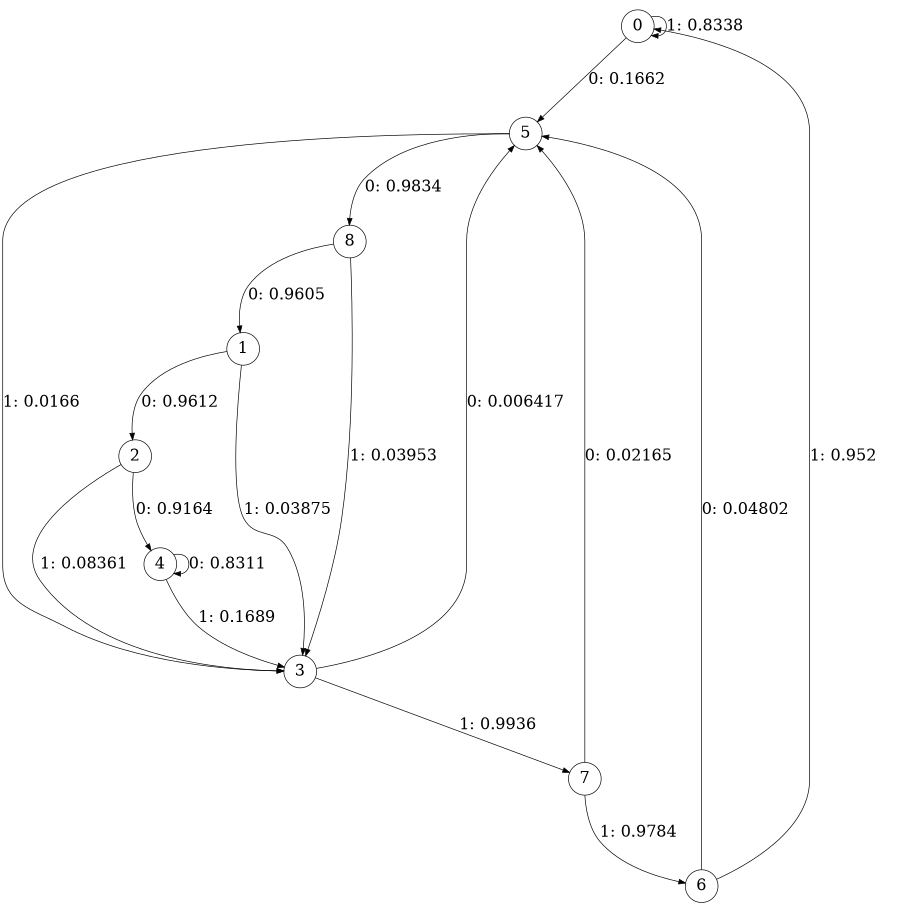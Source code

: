 digraph "ch2_random_short_L9" {
size = "6,8.5";
ratio = "fill";
node [shape = circle];
node [fontsize = 24];
edge [fontsize = 24];
0 -> 5 [label = "0: 0.1662   "];
0 -> 0 [label = "1: 0.8338   "];
1 -> 2 [label = "0: 0.9612   "];
1 -> 3 [label = "1: 0.03875  "];
2 -> 4 [label = "0: 0.9164   "];
2 -> 3 [label = "1: 0.08361  "];
3 -> 5 [label = "0: 0.006417  "];
3 -> 7 [label = "1: 0.9936   "];
4 -> 4 [label = "0: 0.8311   "];
4 -> 3 [label = "1: 0.1689   "];
5 -> 8 [label = "0: 0.9834   "];
5 -> 3 [label = "1: 0.0166   "];
6 -> 5 [label = "0: 0.04802  "];
6 -> 0 [label = "1: 0.952    "];
7 -> 5 [label = "0: 0.02165  "];
7 -> 6 [label = "1: 0.9784   "];
8 -> 1 [label = "0: 0.9605   "];
8 -> 3 [label = "1: 0.03953  "];
}